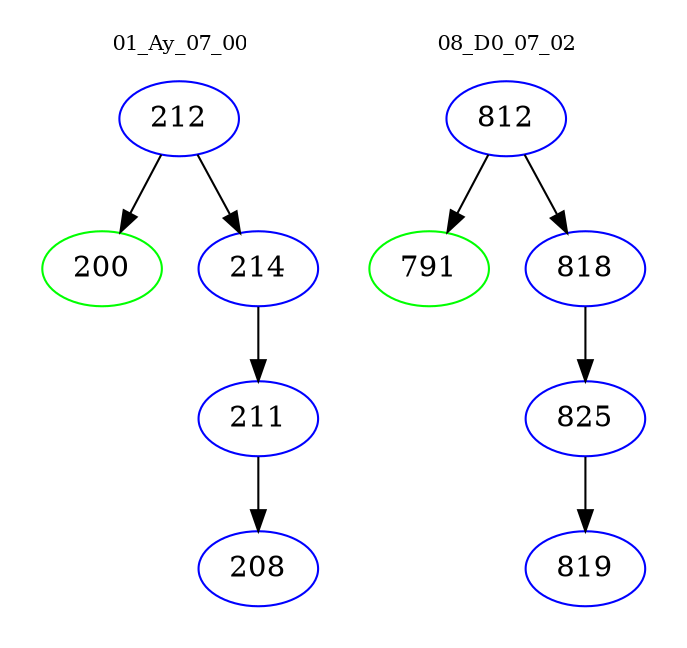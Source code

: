 digraph{
subgraph cluster_0 {
color = white
label = "01_Ay_07_00";
fontsize=10;
T0_212 [label="212", color="blue"]
T0_212 -> T0_200 [color="black"]
T0_200 [label="200", color="green"]
T0_212 -> T0_214 [color="black"]
T0_214 [label="214", color="blue"]
T0_214 -> T0_211 [color="black"]
T0_211 [label="211", color="blue"]
T0_211 -> T0_208 [color="black"]
T0_208 [label="208", color="blue"]
}
subgraph cluster_1 {
color = white
label = "08_D0_07_02";
fontsize=10;
T1_812 [label="812", color="blue"]
T1_812 -> T1_791 [color="black"]
T1_791 [label="791", color="green"]
T1_812 -> T1_818 [color="black"]
T1_818 [label="818", color="blue"]
T1_818 -> T1_825 [color="black"]
T1_825 [label="825", color="blue"]
T1_825 -> T1_819 [color="black"]
T1_819 [label="819", color="blue"]
}
}
